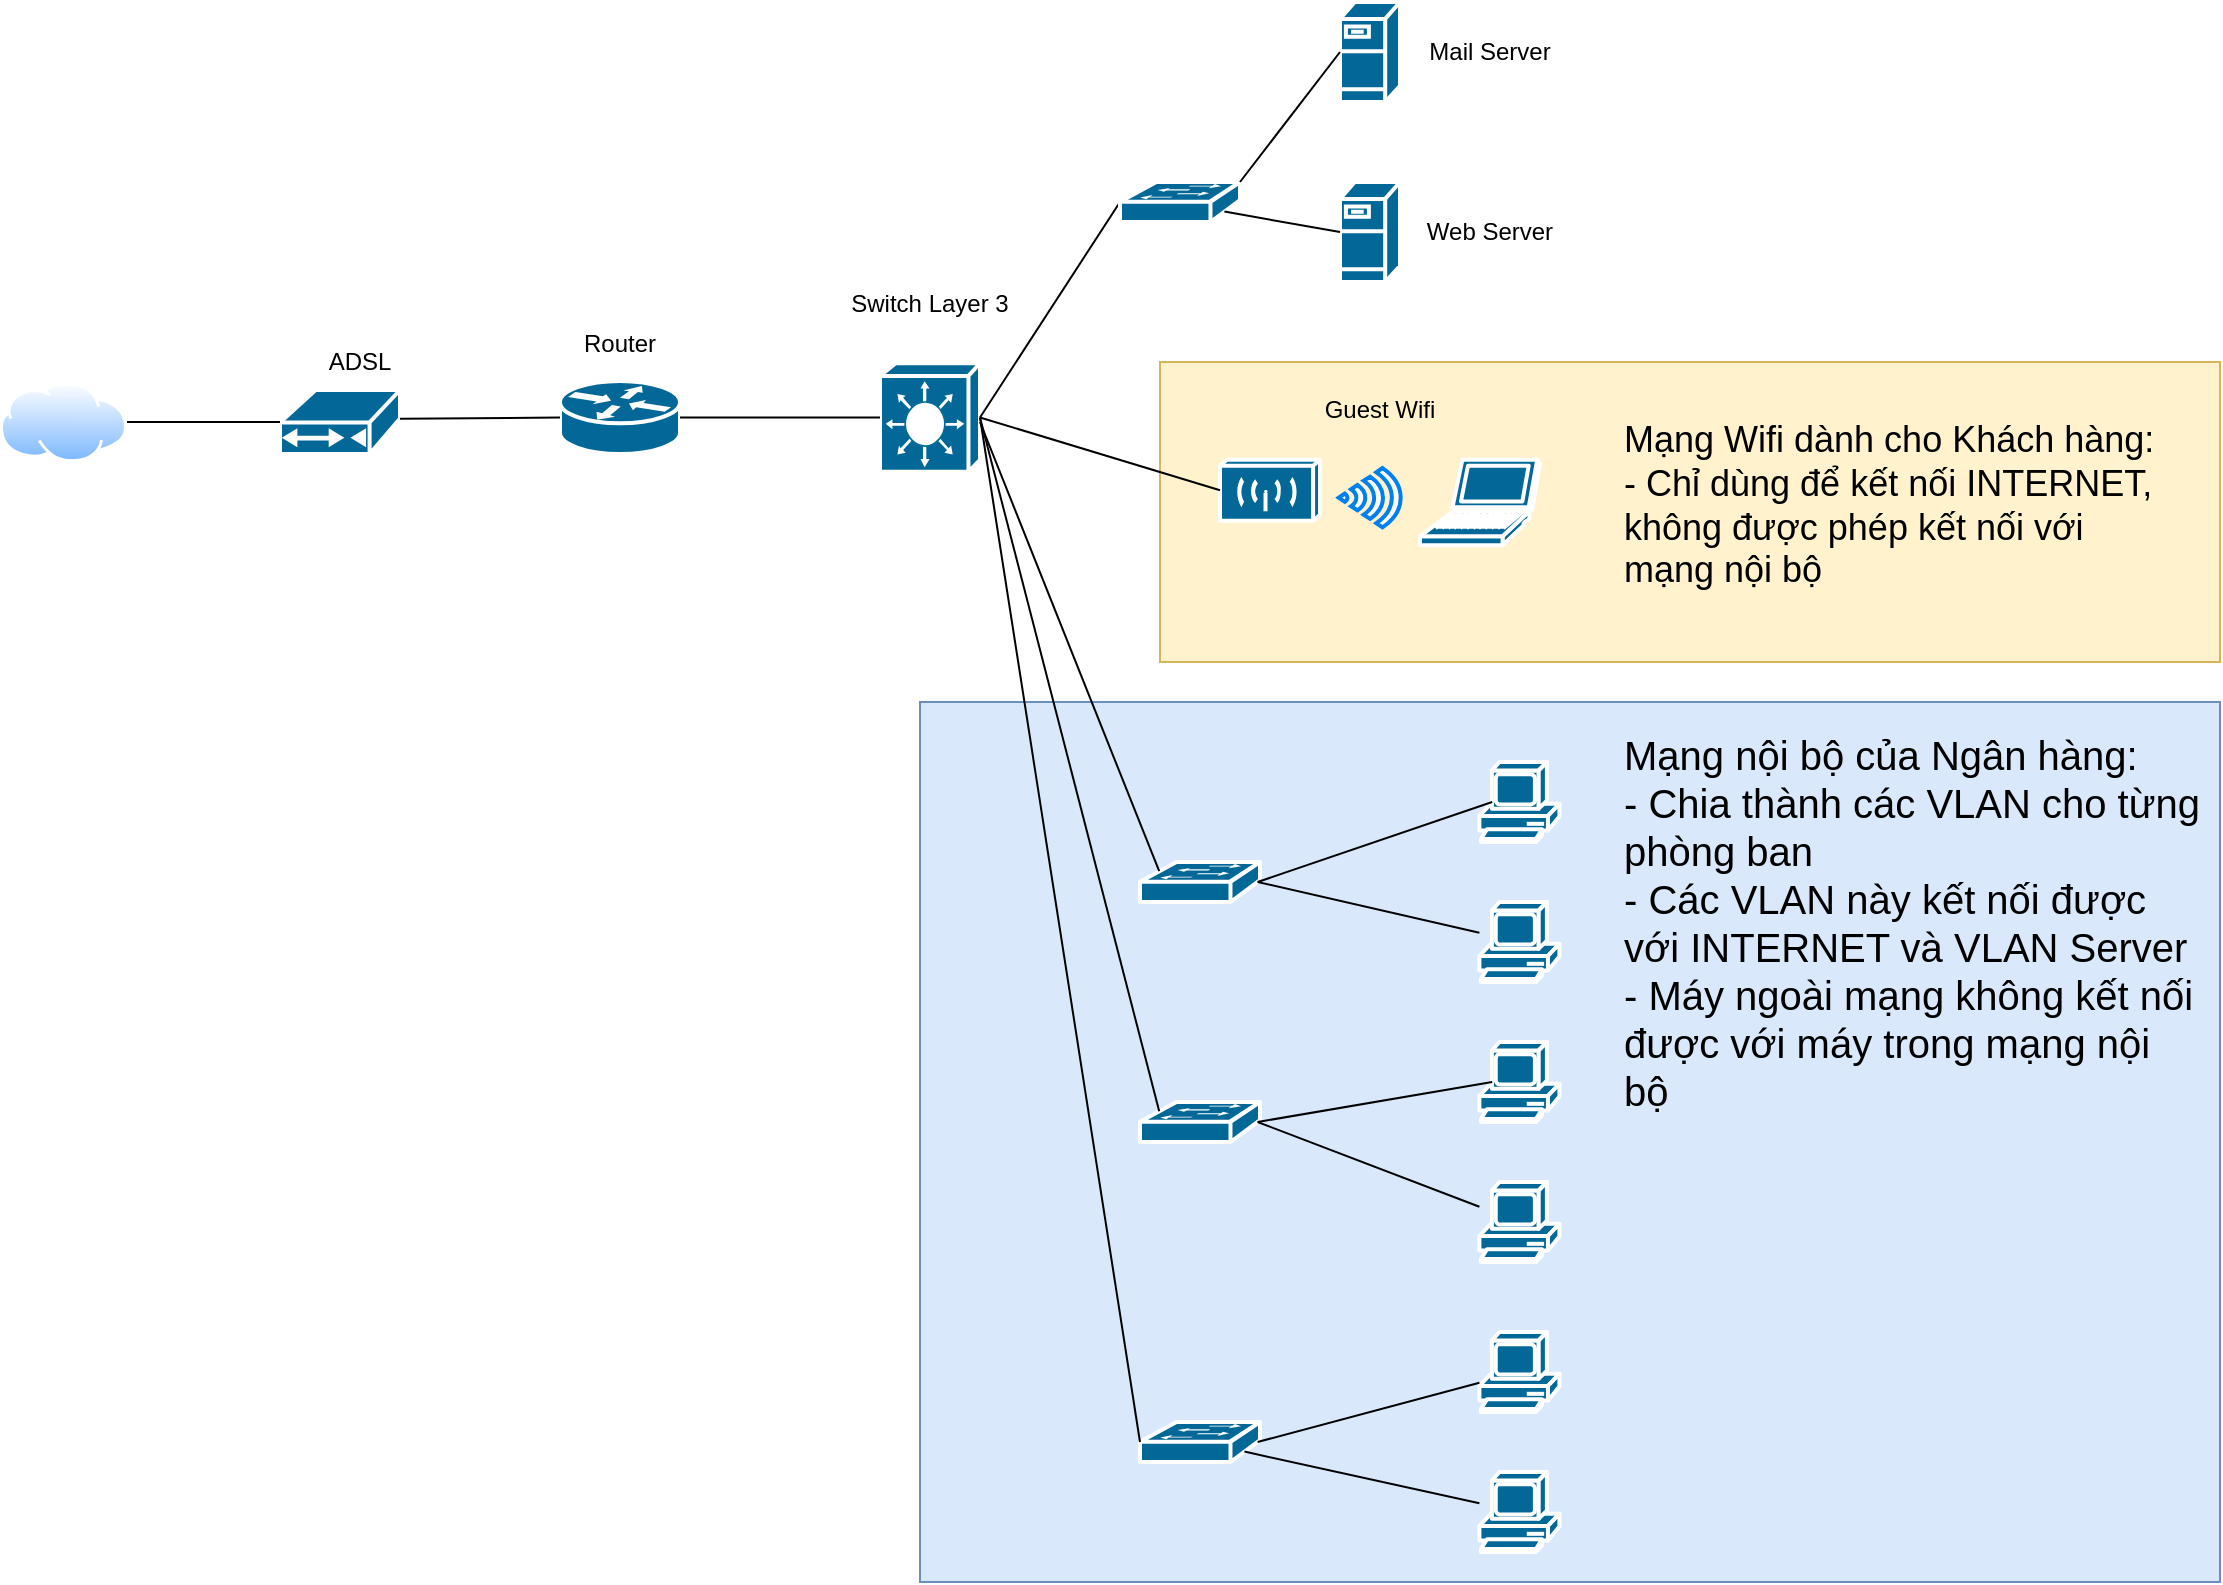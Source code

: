 <mxfile version="13.11.0" type="github">
  <diagram name="Page-1" id="c37626ed-c26b-45fb-9056-f9ebc6bb27b6">
    <mxGraphModel dx="1117" dy="670" grid="1" gridSize="10" guides="1" tooltips="1" connect="1" arrows="1" fold="1" page="1" pageScale="1" pageWidth="1100" pageHeight="850" background="#ffffff" math="0" shadow="0">
      <root>
        <mxCell id="0" />
        <mxCell id="1" parent="0" />
        <mxCell id="_8KlAEBZFSLKx_T30-rn-66" value="" style="rounded=0;whiteSpace=wrap;html=1;fillColor=#fff2cc;strokeColor=#d6b656;" vertex="1" parent="1">
          <mxGeometry x="770" y="360" width="530" height="150" as="geometry" />
        </mxCell>
        <mxCell id="_8KlAEBZFSLKx_T30-rn-64" value="" style="rounded=0;whiteSpace=wrap;html=1;fillColor=#dae8fc;strokeColor=#6c8ebf;" vertex="1" parent="1">
          <mxGeometry x="650" y="530" width="650" height="440" as="geometry" />
        </mxCell>
        <mxCell id="_8KlAEBZFSLKx_T30-rn-1" value="" style="aspect=fixed;perimeter=ellipsePerimeter;html=1;align=center;shadow=0;dashed=0;spacingTop=3;image;image=img/lib/active_directory/internet_cloud.svg;" vertex="1" parent="1">
          <mxGeometry x="190" y="370" width="63.49" height="40" as="geometry" />
        </mxCell>
        <mxCell id="_8KlAEBZFSLKx_T30-rn-2" value="" style="shape=mxgraph.cisco.modems_and_phones.cable_modem;html=1;pointerEvents=1;dashed=0;fillColor=#036897;strokeColor=#ffffff;strokeWidth=2;verticalLabelPosition=bottom;verticalAlign=top;align=center;outlineConnect=0;" vertex="1" parent="1">
          <mxGeometry x="330" y="374" width="60" height="32" as="geometry" />
        </mxCell>
        <mxCell id="_8KlAEBZFSLKx_T30-rn-3" value="" style="endArrow=none;html=1;exitX=1;exitY=0.5;exitDx=0;exitDy=0;entryX=0;entryY=0.5;entryDx=0;entryDy=0;entryPerimeter=0;" edge="1" parent="1" source="_8KlAEBZFSLKx_T30-rn-1" target="_8KlAEBZFSLKx_T30-rn-2">
          <mxGeometry width="50" height="50" relative="1" as="geometry">
            <mxPoint x="430" y="570" as="sourcePoint" />
            <mxPoint x="480" y="520" as="targetPoint" />
          </mxGeometry>
        </mxCell>
        <mxCell id="_8KlAEBZFSLKx_T30-rn-4" value="" style="shape=mxgraph.cisco.routers.router;html=1;pointerEvents=1;dashed=0;fillColor=#036897;strokeColor=#ffffff;strokeWidth=2;verticalLabelPosition=bottom;verticalAlign=top;align=center;outlineConnect=0;" vertex="1" parent="1">
          <mxGeometry x="470" y="369.5" width="60" height="36.5" as="geometry" />
        </mxCell>
        <mxCell id="_8KlAEBZFSLKx_T30-rn-5" value="" style="endArrow=none;html=1;entryX=0;entryY=0.5;entryDx=0;entryDy=0;entryPerimeter=0;exitX=1;exitY=0.45;exitDx=0;exitDy=0;exitPerimeter=0;" edge="1" parent="1" source="_8KlAEBZFSLKx_T30-rn-2" target="_8KlAEBZFSLKx_T30-rn-4">
          <mxGeometry width="50" height="50" relative="1" as="geometry">
            <mxPoint x="430" y="570" as="sourcePoint" />
            <mxPoint x="480" y="520" as="targetPoint" />
          </mxGeometry>
        </mxCell>
        <mxCell id="_8KlAEBZFSLKx_T30-rn-6" value="" style="shape=mxgraph.cisco.switches.layer_3_switch;html=1;pointerEvents=1;dashed=0;fillColor=#036897;strokeColor=#ffffff;strokeWidth=2;verticalLabelPosition=bottom;verticalAlign=top;align=center;outlineConnect=0;" vertex="1" parent="1">
          <mxGeometry x="630" y="360.63" width="50" height="54.25" as="geometry" />
        </mxCell>
        <mxCell id="_8KlAEBZFSLKx_T30-rn-7" value="" style="endArrow=none;html=1;exitX=1;exitY=0.5;exitDx=0;exitDy=0;exitPerimeter=0;entryX=0;entryY=0.5;entryDx=0;entryDy=0;entryPerimeter=0;" edge="1" parent="1" source="_8KlAEBZFSLKx_T30-rn-4" target="_8KlAEBZFSLKx_T30-rn-6">
          <mxGeometry width="50" height="50" relative="1" as="geometry">
            <mxPoint x="700" y="470" as="sourcePoint" />
            <mxPoint x="750" y="420" as="targetPoint" />
          </mxGeometry>
        </mxCell>
        <mxCell id="_8KlAEBZFSLKx_T30-rn-8" value="" style="endArrow=none;html=1;exitX=1;exitY=0.5;exitDx=0;exitDy=0;exitPerimeter=0;entryX=0;entryY=0.5;entryDx=0;entryDy=0;entryPerimeter=0;" edge="1" parent="1" source="_8KlAEBZFSLKx_T30-rn-6" target="_8KlAEBZFSLKx_T30-rn-9">
          <mxGeometry width="50" height="50" relative="1" as="geometry">
            <mxPoint x="700" y="470" as="sourcePoint" />
            <mxPoint x="750" y="280" as="targetPoint" />
          </mxGeometry>
        </mxCell>
        <mxCell id="_8KlAEBZFSLKx_T30-rn-9" value="" style="shape=mxgraph.cisco.switches.workgroup_switch;html=1;pointerEvents=1;dashed=0;fillColor=#036897;strokeColor=#ffffff;strokeWidth=2;verticalLabelPosition=bottom;verticalAlign=top;align=center;outlineConnect=0;" vertex="1" parent="1">
          <mxGeometry x="750" y="270" width="60" height="20" as="geometry" />
        </mxCell>
        <mxCell id="_8KlAEBZFSLKx_T30-rn-11" value="" style="shape=mxgraph.cisco.servers.fileserver;html=1;pointerEvents=1;dashed=0;fillColor=#036897;strokeColor=#ffffff;strokeWidth=2;verticalLabelPosition=bottom;verticalAlign=top;align=center;outlineConnect=0;" vertex="1" parent="1">
          <mxGeometry x="860" y="180" width="30" height="50" as="geometry" />
        </mxCell>
        <mxCell id="_8KlAEBZFSLKx_T30-rn-12" value="" style="shape=mxgraph.cisco.servers.fileserver;html=1;pointerEvents=1;dashed=0;fillColor=#036897;strokeColor=#ffffff;strokeWidth=2;verticalLabelPosition=bottom;verticalAlign=top;align=center;outlineConnect=0;" vertex="1" parent="1">
          <mxGeometry x="860" y="270" width="30" height="50" as="geometry" />
        </mxCell>
        <mxCell id="_8KlAEBZFSLKx_T30-rn-14" value="" style="endArrow=none;html=1;entryX=0;entryY=0.5;entryDx=0;entryDy=0;entryPerimeter=0;exitX=1;exitY=0;exitDx=0;exitDy=0;exitPerimeter=0;" edge="1" parent="1" source="_8KlAEBZFSLKx_T30-rn-9" target="_8KlAEBZFSLKx_T30-rn-11">
          <mxGeometry width="50" height="50" relative="1" as="geometry">
            <mxPoint x="750" y="370" as="sourcePoint" />
            <mxPoint x="800" y="320" as="targetPoint" />
          </mxGeometry>
        </mxCell>
        <mxCell id="_8KlAEBZFSLKx_T30-rn-15" value="" style="endArrow=none;html=1;entryX=0;entryY=0.5;entryDx=0;entryDy=0;entryPerimeter=0;exitX=0.87;exitY=0.74;exitDx=0;exitDy=0;exitPerimeter=0;" edge="1" parent="1" source="_8KlAEBZFSLKx_T30-rn-9" target="_8KlAEBZFSLKx_T30-rn-12">
          <mxGeometry width="50" height="50" relative="1" as="geometry">
            <mxPoint x="750" y="370" as="sourcePoint" />
            <mxPoint x="800" y="320" as="targetPoint" />
          </mxGeometry>
        </mxCell>
        <mxCell id="_8KlAEBZFSLKx_T30-rn-16" value="Mail Server" style="text;html=1;strokeColor=none;fillColor=none;align=center;verticalAlign=middle;whiteSpace=wrap;rounded=0;" vertex="1" parent="1">
          <mxGeometry x="890" y="195" width="90" height="20" as="geometry" />
        </mxCell>
        <mxCell id="_8KlAEBZFSLKx_T30-rn-17" value="Web Server" style="text;html=1;strokeColor=none;fillColor=none;align=center;verticalAlign=middle;whiteSpace=wrap;rounded=0;" vertex="1" parent="1">
          <mxGeometry x="890" y="285" width="90" height="20" as="geometry" />
        </mxCell>
        <mxCell id="_8KlAEBZFSLKx_T30-rn-18" value="" style="shape=mxgraph.cisco.wireless.wireless_transport;html=1;pointerEvents=1;dashed=0;fillColor=#036897;strokeColor=#ffffff;strokeWidth=2;verticalLabelPosition=bottom;verticalAlign=top;align=center;outlineConnect=0;" vertex="1" parent="1">
          <mxGeometry x="800" y="408.87" width="50" height="30.5" as="geometry" />
        </mxCell>
        <mxCell id="_8KlAEBZFSLKx_T30-rn-19" value="" style="endArrow=none;html=1;exitX=1;exitY=0.5;exitDx=0;exitDy=0;exitPerimeter=0;entryX=0;entryY=0.5;entryDx=0;entryDy=0;entryPerimeter=0;" edge="1" parent="1" source="_8KlAEBZFSLKx_T30-rn-6" target="_8KlAEBZFSLKx_T30-rn-18">
          <mxGeometry width="50" height="50" relative="1" as="geometry">
            <mxPoint x="740" y="470" as="sourcePoint" />
            <mxPoint x="790" y="420" as="targetPoint" />
          </mxGeometry>
        </mxCell>
        <mxCell id="_8KlAEBZFSLKx_T30-rn-22" value="" style="shape=mxgraph.cisco.computers_and_peripherals.laptop;html=1;pointerEvents=1;dashed=0;fillColor=#036897;strokeColor=#ffffff;strokeWidth=2;verticalLabelPosition=bottom;verticalAlign=top;align=center;outlineConnect=0;" vertex="1" parent="1">
          <mxGeometry x="900" y="408.87" width="60" height="42.75" as="geometry" />
        </mxCell>
        <mxCell id="_8KlAEBZFSLKx_T30-rn-24" value="" style="html=1;verticalLabelPosition=bottom;align=center;labelBackgroundColor=#ffffff;verticalAlign=top;strokeWidth=2;strokeColor=#0080F0;shadow=0;dashed=0;shape=mxgraph.ios7.icons.wifi;pointerEvents=1;rotation=90;" vertex="1" parent="1">
          <mxGeometry x="860" y="412.37" width="29.7" height="31" as="geometry" />
        </mxCell>
        <mxCell id="_8KlAEBZFSLKx_T30-rn-26" value="Guest Wifi" style="text;html=1;strokeColor=none;fillColor=none;align=center;verticalAlign=middle;whiteSpace=wrap;rounded=0;" vertex="1" parent="1">
          <mxGeometry x="840" y="374" width="80" height="20" as="geometry" />
        </mxCell>
        <mxCell id="_8KlAEBZFSLKx_T30-rn-29" value="ADSL" style="text;html=1;strokeColor=none;fillColor=none;align=center;verticalAlign=middle;whiteSpace=wrap;rounded=0;" vertex="1" parent="1">
          <mxGeometry x="350" y="349.5" width="40" height="20" as="geometry" />
        </mxCell>
        <mxCell id="_8KlAEBZFSLKx_T30-rn-33" value="Router" style="text;html=1;strokeColor=none;fillColor=none;align=center;verticalAlign=middle;whiteSpace=wrap;rounded=0;" vertex="1" parent="1">
          <mxGeometry x="480" y="340.63" width="40" height="20" as="geometry" />
        </mxCell>
        <mxCell id="_8KlAEBZFSLKx_T30-rn-34" value="Switch Layer 3" style="text;html=1;strokeColor=none;fillColor=none;align=center;verticalAlign=middle;whiteSpace=wrap;rounded=0;" vertex="1" parent="1">
          <mxGeometry x="610" y="320.63" width="90" height="20" as="geometry" />
        </mxCell>
        <mxCell id="_8KlAEBZFSLKx_T30-rn-35" value="" style="shape=mxgraph.cisco.switches.workgroup_switch;html=1;pointerEvents=1;dashed=0;fillColor=#036897;strokeColor=#ffffff;strokeWidth=2;verticalLabelPosition=bottom;verticalAlign=top;align=center;outlineConnect=0;" vertex="1" parent="1">
          <mxGeometry x="760" y="610" width="60" height="20" as="geometry" />
        </mxCell>
        <mxCell id="_8KlAEBZFSLKx_T30-rn-36" value="" style="shape=mxgraph.cisco.switches.workgroup_switch;html=1;pointerEvents=1;dashed=0;fillColor=#036897;strokeColor=#ffffff;strokeWidth=2;verticalLabelPosition=bottom;verticalAlign=top;align=center;outlineConnect=0;" vertex="1" parent="1">
          <mxGeometry x="760" y="730" width="60" height="20" as="geometry" />
        </mxCell>
        <mxCell id="_8KlAEBZFSLKx_T30-rn-42" value="" style="shape=mxgraph.cisco.switches.workgroup_switch;html=1;pointerEvents=1;dashed=0;fillColor=#036897;strokeColor=#ffffff;strokeWidth=2;verticalLabelPosition=bottom;verticalAlign=top;align=center;outlineConnect=0;" vertex="1" parent="1">
          <mxGeometry x="760" y="890" width="60" height="20" as="geometry" />
        </mxCell>
        <mxCell id="_8KlAEBZFSLKx_T30-rn-43" value="" style="endArrow=none;html=1;exitX=0.16;exitY=0.23;exitDx=0;exitDy=0;exitPerimeter=0;" edge="1" parent="1" source="_8KlAEBZFSLKx_T30-rn-35">
          <mxGeometry width="50" height="50" relative="1" as="geometry">
            <mxPoint x="470" y="600" as="sourcePoint" />
            <mxPoint x="680" y="390" as="targetPoint" />
          </mxGeometry>
        </mxCell>
        <mxCell id="_8KlAEBZFSLKx_T30-rn-44" value="" style="endArrow=none;html=1;entryX=1;entryY=0.5;entryDx=0;entryDy=0;entryPerimeter=0;exitX=0.16;exitY=0.23;exitDx=0;exitDy=0;exitPerimeter=0;" edge="1" parent="1" source="_8KlAEBZFSLKx_T30-rn-36" target="_8KlAEBZFSLKx_T30-rn-6">
          <mxGeometry width="50" height="50" relative="1" as="geometry">
            <mxPoint x="729.6" y="524.6" as="sourcePoint" />
            <mxPoint x="665" y="424.88" as="targetPoint" />
          </mxGeometry>
        </mxCell>
        <mxCell id="_8KlAEBZFSLKx_T30-rn-45" value="" style="endArrow=none;html=1;entryX=1;entryY=0.5;entryDx=0;entryDy=0;entryPerimeter=0;exitX=0;exitY=0.5;exitDx=0;exitDy=0;exitPerimeter=0;" edge="1" parent="1" source="_8KlAEBZFSLKx_T30-rn-42" target="_8KlAEBZFSLKx_T30-rn-6">
          <mxGeometry width="50" height="50" relative="1" as="geometry">
            <mxPoint x="470" y="600" as="sourcePoint" />
            <mxPoint x="520" y="550" as="targetPoint" />
          </mxGeometry>
        </mxCell>
        <mxCell id="_8KlAEBZFSLKx_T30-rn-46" value="" style="shape=mxgraph.cisco.computers_and_peripherals.pc;html=1;pointerEvents=1;dashed=0;fillColor=#036897;strokeColor=#ffffff;strokeWidth=2;verticalLabelPosition=bottom;verticalAlign=top;align=center;outlineConnect=0;" vertex="1" parent="1">
          <mxGeometry x="929.7" y="560" width="40" height="40" as="geometry" />
        </mxCell>
        <mxCell id="_8KlAEBZFSLKx_T30-rn-47" value="" style="shape=mxgraph.cisco.computers_and_peripherals.pc;html=1;pointerEvents=1;dashed=0;fillColor=#036897;strokeColor=#ffffff;strokeWidth=2;verticalLabelPosition=bottom;verticalAlign=top;align=center;outlineConnect=0;" vertex="1" parent="1">
          <mxGeometry x="929.7" y="630" width="40" height="40" as="geometry" />
        </mxCell>
        <mxCell id="_8KlAEBZFSLKx_T30-rn-48" value="" style="shape=mxgraph.cisco.computers_and_peripherals.pc;html=1;pointerEvents=1;dashed=0;fillColor=#036897;strokeColor=#ffffff;strokeWidth=2;verticalLabelPosition=bottom;verticalAlign=top;align=center;outlineConnect=0;" vertex="1" parent="1">
          <mxGeometry x="929.7" y="700" width="40" height="40" as="geometry" />
        </mxCell>
        <mxCell id="_8KlAEBZFSLKx_T30-rn-50" value="" style="shape=mxgraph.cisco.computers_and_peripherals.pc;html=1;pointerEvents=1;dashed=0;fillColor=#036897;strokeColor=#ffffff;strokeWidth=2;verticalLabelPosition=bottom;verticalAlign=top;align=center;outlineConnect=0;" vertex="1" parent="1">
          <mxGeometry x="929.7" y="770" width="40" height="40" as="geometry" />
        </mxCell>
        <mxCell id="_8KlAEBZFSLKx_T30-rn-54" value="" style="shape=mxgraph.cisco.computers_and_peripherals.pc;html=1;pointerEvents=1;dashed=0;fillColor=#036897;strokeColor=#ffffff;strokeWidth=2;verticalLabelPosition=bottom;verticalAlign=top;align=center;outlineConnect=0;" vertex="1" parent="1">
          <mxGeometry x="929.7" y="845" width="40" height="40" as="geometry" />
        </mxCell>
        <mxCell id="_8KlAEBZFSLKx_T30-rn-55" value="" style="shape=mxgraph.cisco.computers_and_peripherals.pc;html=1;pointerEvents=1;dashed=0;fillColor=#036897;strokeColor=#ffffff;strokeWidth=2;verticalLabelPosition=bottom;verticalAlign=top;align=center;outlineConnect=0;" vertex="1" parent="1">
          <mxGeometry x="929.7" y="915" width="40" height="40" as="geometry" />
        </mxCell>
        <mxCell id="_8KlAEBZFSLKx_T30-rn-56" value="" style="endArrow=none;html=1;exitX=0.98;exitY=0.5;exitDx=0;exitDy=0;exitPerimeter=0;entryX=0.16;entryY=0.5;entryDx=0;entryDy=0;entryPerimeter=0;" edge="1" parent="1" source="_8KlAEBZFSLKx_T30-rn-35" target="_8KlAEBZFSLKx_T30-rn-46">
          <mxGeometry width="50" height="50" relative="1" as="geometry">
            <mxPoint x="860" y="700" as="sourcePoint" />
            <mxPoint x="910" y="650" as="targetPoint" />
          </mxGeometry>
        </mxCell>
        <mxCell id="_8KlAEBZFSLKx_T30-rn-59" value="" style="endArrow=none;html=1;exitX=0.98;exitY=0.5;exitDx=0;exitDy=0;exitPerimeter=0;" edge="1" parent="1" source="_8KlAEBZFSLKx_T30-rn-35" target="_8KlAEBZFSLKx_T30-rn-47">
          <mxGeometry width="50" height="50" relative="1" as="geometry">
            <mxPoint x="860" y="700" as="sourcePoint" />
            <mxPoint x="910" y="650" as="targetPoint" />
          </mxGeometry>
        </mxCell>
        <mxCell id="_8KlAEBZFSLKx_T30-rn-60" value="" style="endArrow=none;html=1;exitX=0.98;exitY=0.5;exitDx=0;exitDy=0;exitPerimeter=0;entryX=0.16;entryY=0.5;entryDx=0;entryDy=0;entryPerimeter=0;" edge="1" parent="1" source="_8KlAEBZFSLKx_T30-rn-36" target="_8KlAEBZFSLKx_T30-rn-48">
          <mxGeometry width="50" height="50" relative="1" as="geometry">
            <mxPoint x="860" y="700" as="sourcePoint" />
            <mxPoint x="910" y="650" as="targetPoint" />
          </mxGeometry>
        </mxCell>
        <mxCell id="_8KlAEBZFSLKx_T30-rn-61" value="" style="endArrow=none;html=1;exitX=0.98;exitY=0.5;exitDx=0;exitDy=0;exitPerimeter=0;" edge="1" parent="1" source="_8KlAEBZFSLKx_T30-rn-36" target="_8KlAEBZFSLKx_T30-rn-50">
          <mxGeometry width="50" height="50" relative="1" as="geometry">
            <mxPoint x="860" y="700" as="sourcePoint" />
            <mxPoint x="910" y="650" as="targetPoint" />
          </mxGeometry>
        </mxCell>
        <mxCell id="_8KlAEBZFSLKx_T30-rn-62" value="" style="endArrow=none;html=1;exitX=0.98;exitY=0.5;exitDx=0;exitDy=0;exitPerimeter=0;" edge="1" parent="1" source="_8KlAEBZFSLKx_T30-rn-42" target="_8KlAEBZFSLKx_T30-rn-54">
          <mxGeometry width="50" height="50" relative="1" as="geometry">
            <mxPoint x="860" y="700" as="sourcePoint" />
            <mxPoint x="910" y="650" as="targetPoint" />
          </mxGeometry>
        </mxCell>
        <mxCell id="_8KlAEBZFSLKx_T30-rn-63" value="" style="endArrow=none;html=1;exitX=0.87;exitY=0.74;exitDx=0;exitDy=0;exitPerimeter=0;" edge="1" parent="1" source="_8KlAEBZFSLKx_T30-rn-42" target="_8KlAEBZFSLKx_T30-rn-55">
          <mxGeometry width="50" height="50" relative="1" as="geometry">
            <mxPoint x="860" y="700" as="sourcePoint" />
            <mxPoint x="910" y="650" as="targetPoint" />
          </mxGeometry>
        </mxCell>
        <mxCell id="_8KlAEBZFSLKx_T30-rn-65" value="&lt;font style=&quot;font-size: 20px&quot;&gt;Mạng nội bộ của Ngân hàng:&lt;br&gt;- Chia thành các VLAN cho từng phòng ban&lt;br&gt;- Các VLAN này kết nối được với INTERNET và VLAN Server&lt;br&gt;- Máy ngoài mạng không kết nối được với máy trong mạng nội bộ&amp;nbsp;&lt;br&gt;&lt;/font&gt;" style="text;html=1;strokeColor=none;fillColor=none;align=left;verticalAlign=middle;whiteSpace=wrap;rounded=0;" vertex="1" parent="1">
          <mxGeometry x="1000" y="520" width="290" height="240" as="geometry" />
        </mxCell>
        <mxCell id="_8KlAEBZFSLKx_T30-rn-67" value="Mạng Wifi dành cho Khách hàng:&lt;br&gt;- Chỉ dùng để kết nối INTERNET, không được phép kết nối với mạng nội bộ" style="text;html=1;strokeColor=none;fillColor=none;align=left;verticalAlign=middle;whiteSpace=wrap;rounded=0;fontSize=18;" vertex="1" parent="1">
          <mxGeometry x="1000" y="374" width="275" height="116" as="geometry" />
        </mxCell>
      </root>
    </mxGraphModel>
  </diagram>
</mxfile>
